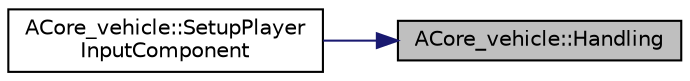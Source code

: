 digraph "ACore_vehicle::Handling"
{
 // LATEX_PDF_SIZE
  edge [fontname="Helvetica",fontsize="10",labelfontname="Helvetica",labelfontsize="10"];
  node [fontname="Helvetica",fontsize="10",shape=record];
  rankdir="RL";
  Node1 [label="ACore_vehicle::Handling",height=0.2,width=0.4,color="black", fillcolor="grey75", style="filled", fontcolor="black",tooltip="회전"];
  Node1 -> Node2 [dir="back",color="midnightblue",fontsize="10",style="solid"];
  Node2 [label="ACore_vehicle::SetupPlayer\lInputComponent",height=0.2,width=0.4,color="black", fillcolor="white", style="filled",URL="$class_a_core__vehicle.html#af772c2fe92e48756753ccfa1c2f9bb7c",tooltip=" "];
}
